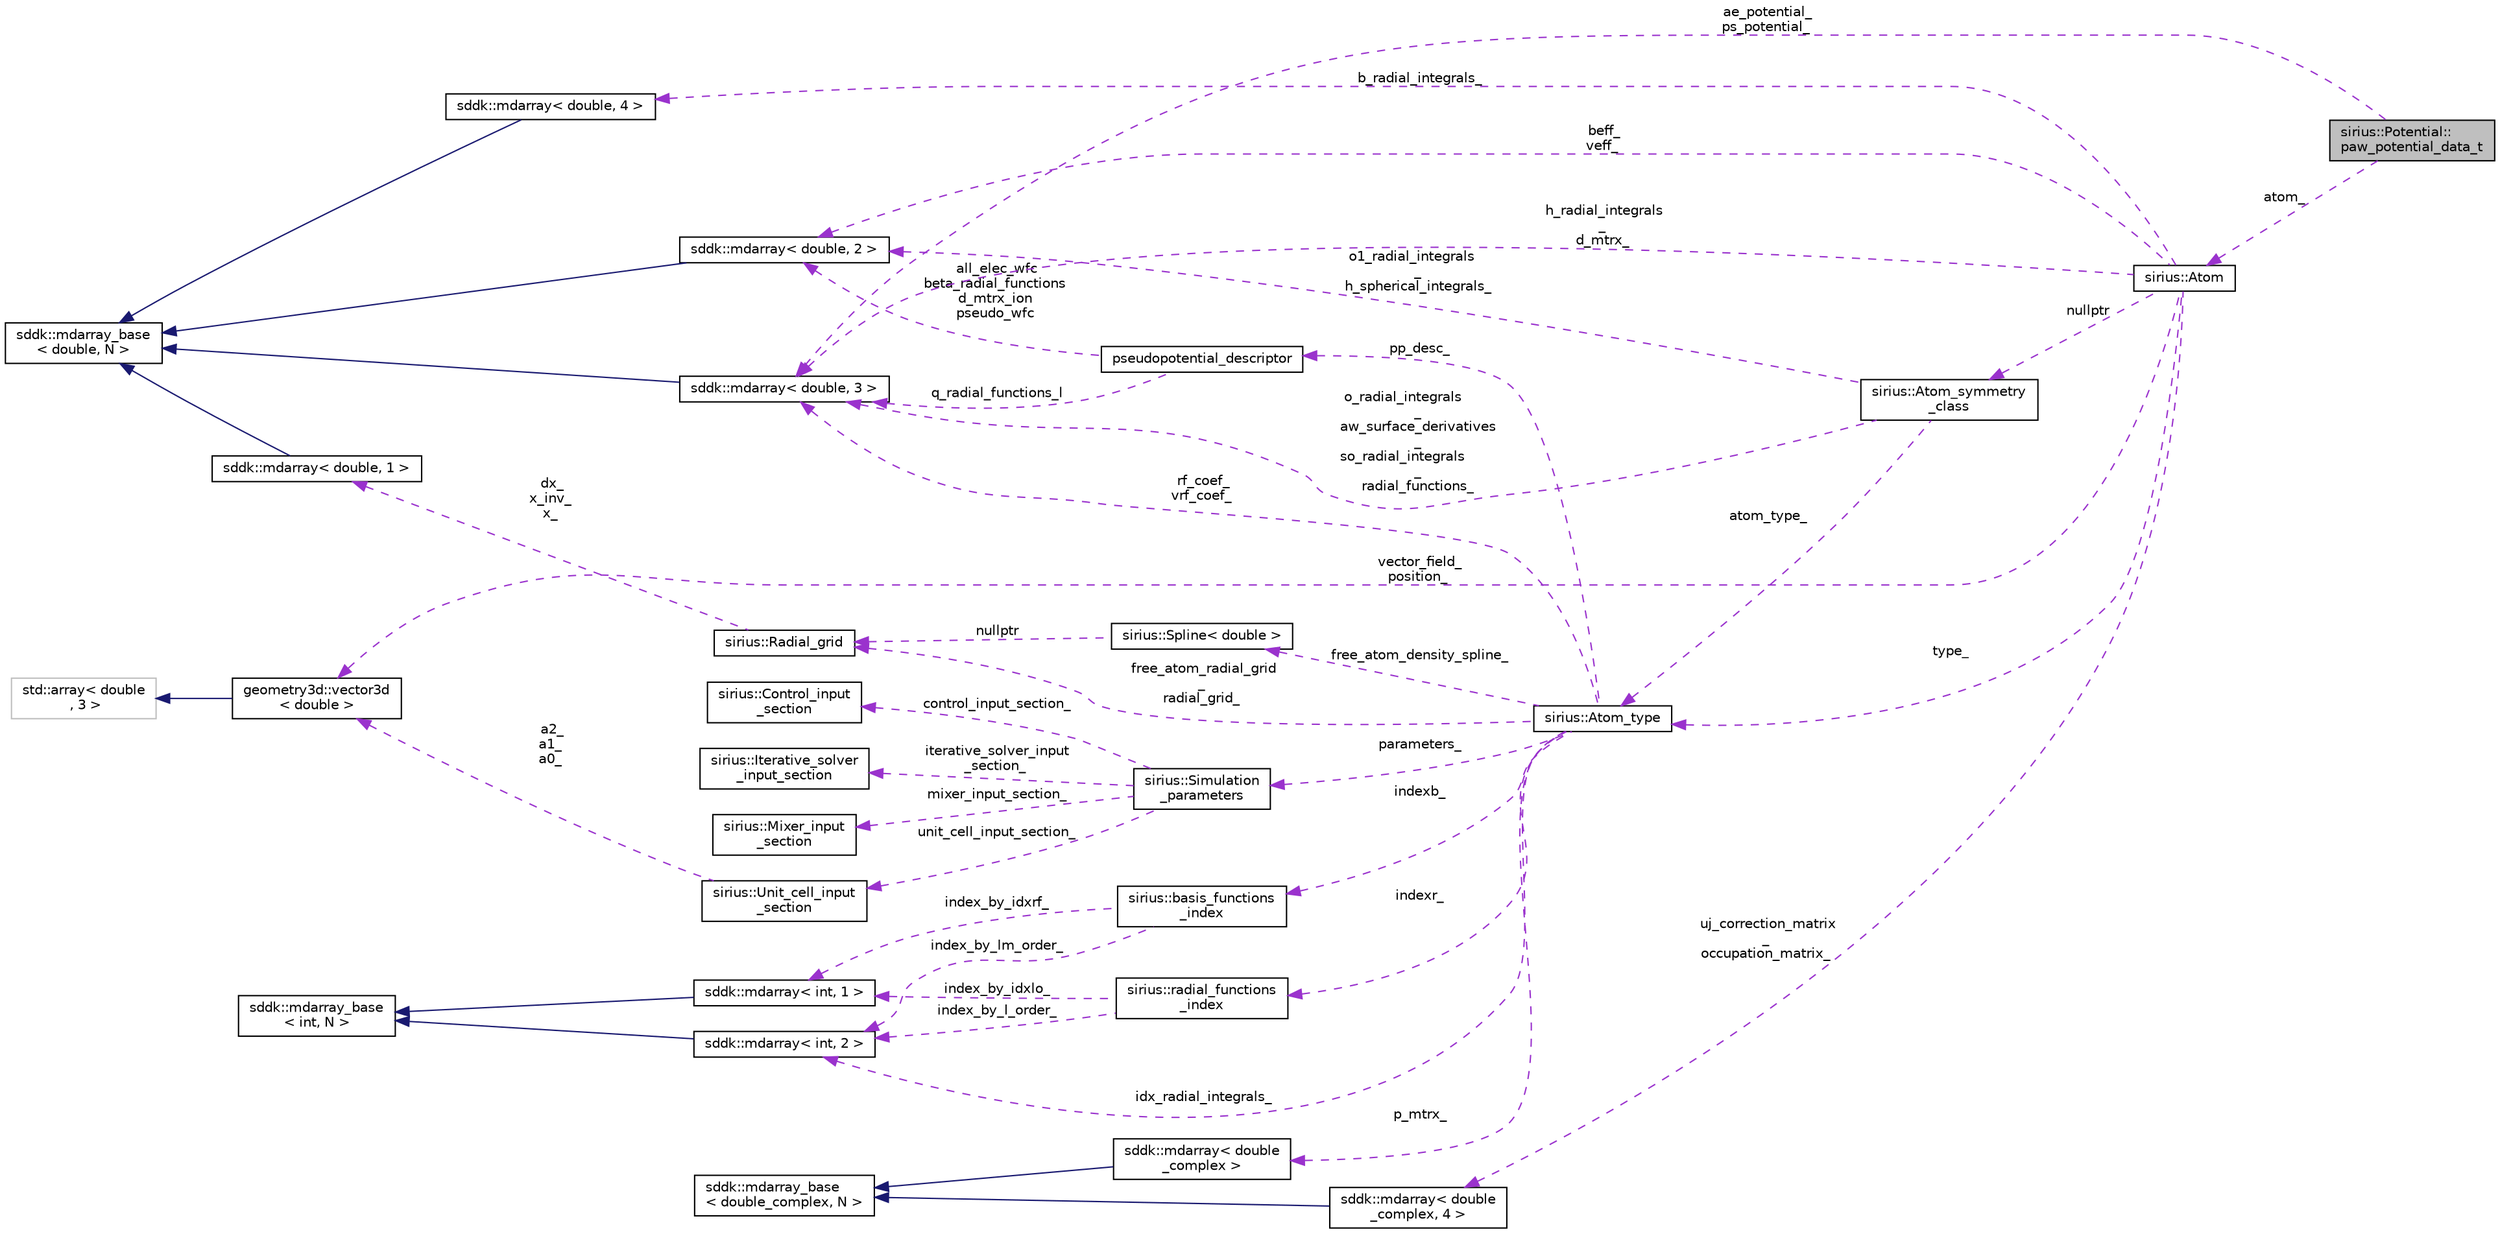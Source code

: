 digraph "sirius::Potential::paw_potential_data_t"
{
 // INTERACTIVE_SVG=YES
  edge [fontname="Helvetica",fontsize="10",labelfontname="Helvetica",labelfontsize="10"];
  node [fontname="Helvetica",fontsize="10",shape=record];
  rankdir="LR";
  Node1 [label="sirius::Potential::\lpaw_potential_data_t",height=0.2,width=0.4,color="black", fillcolor="grey75", style="filled", fontcolor="black"];
  Node2 -> Node1 [dir="back",color="darkorchid3",fontsize="10",style="dashed",label=" atom_" ,fontname="Helvetica"];
  Node2 [label="sirius::Atom",height=0.2,width=0.4,color="black", fillcolor="white", style="filled",URL="$classsirius_1_1_atom.html",tooltip="Data and methods specific to the actual atom in the unit cell. "];
  Node3 -> Node2 [dir="back",color="darkorchid3",fontsize="10",style="dashed",label=" uj_correction_matrix\l_\noccupation_matrix_" ,fontname="Helvetica"];
  Node3 [label="sddk::mdarray\< double\l_complex, 4 \>",height=0.2,width=0.4,color="black", fillcolor="white", style="filled",URL="$classsddk_1_1mdarray.html"];
  Node4 -> Node3 [dir="back",color="midnightblue",fontsize="10",style="solid",fontname="Helvetica"];
  Node4 [label="sddk::mdarray_base\l\< double_complex, N \>",height=0.2,width=0.4,color="black", fillcolor="white", style="filled",URL="$classsddk_1_1mdarray__base.html"];
  Node5 -> Node2 [dir="back",color="darkorchid3",fontsize="10",style="dashed",label=" type_" ,fontname="Helvetica"];
  Node5 [label="sirius::Atom_type",height=0.2,width=0.4,color="black", fillcolor="white", style="filled",URL="$classsirius_1_1_atom__type.html"];
  Node6 -> Node5 [dir="back",color="darkorchid3",fontsize="10",style="dashed",label=" pp_desc_" ,fontname="Helvetica"];
  Node6 [label="pseudopotential_descriptor",height=0.2,width=0.4,color="black", fillcolor="white", style="filled",URL="$structpseudopotential__descriptor.html"];
  Node7 -> Node6 [dir="back",color="darkorchid3",fontsize="10",style="dashed",label=" all_elec_wfc\nbeta_radial_functions\nd_mtrx_ion\npseudo_wfc" ,fontname="Helvetica"];
  Node7 [label="sddk::mdarray\< double, 2 \>",height=0.2,width=0.4,color="black", fillcolor="white", style="filled",URL="$classsddk_1_1mdarray.html"];
  Node8 -> Node7 [dir="back",color="midnightblue",fontsize="10",style="solid",fontname="Helvetica"];
  Node8 [label="sddk::mdarray_base\l\< double, N \>",height=0.2,width=0.4,color="black", fillcolor="white", style="filled",URL="$classsddk_1_1mdarray__base.html"];
  Node9 -> Node6 [dir="back",color="darkorchid3",fontsize="10",style="dashed",label=" q_radial_functions_l" ,fontname="Helvetica"];
  Node9 [label="sddk::mdarray\< double, 3 \>",height=0.2,width=0.4,color="black", fillcolor="white", style="filled",URL="$classsddk_1_1mdarray.html"];
  Node8 -> Node9 [dir="back",color="midnightblue",fontsize="10",style="solid",fontname="Helvetica"];
  Node10 -> Node5 [dir="back",color="darkorchid3",fontsize="10",style="dashed",label=" idx_radial_integrals_" ,fontname="Helvetica"];
  Node10 [label="sddk::mdarray\< int, 2 \>",height=0.2,width=0.4,color="black", fillcolor="white", style="filled",URL="$classsddk_1_1mdarray.html"];
  Node11 -> Node10 [dir="back",color="midnightblue",fontsize="10",style="solid",fontname="Helvetica"];
  Node11 [label="sddk::mdarray_base\l\< int, N \>",height=0.2,width=0.4,color="black", fillcolor="white", style="filled",URL="$classsddk_1_1mdarray__base.html"];
  Node12 -> Node5 [dir="back",color="darkorchid3",fontsize="10",style="dashed",label=" free_atom_density_spline_" ,fontname="Helvetica"];
  Node12 [label="sirius::Spline\< double \>",height=0.2,width=0.4,color="black", fillcolor="white", style="filled",URL="$classsirius_1_1_spline.html"];
  Node13 -> Node12 [dir="back",color="darkorchid3",fontsize="10",style="dashed",label=" nullptr" ,fontname="Helvetica"];
  Node13 [label="sirius::Radial_grid",height=0.2,width=0.4,color="black", fillcolor="white", style="filled",URL="$classsirius_1_1_radial__grid.html",tooltip="Radial grid for a muffin-tin or an isolated atom. "];
  Node14 -> Node13 [dir="back",color="darkorchid3",fontsize="10",style="dashed",label=" dx_\nx_inv_\nx_" ,fontname="Helvetica"];
  Node14 [label="sddk::mdarray\< double, 1 \>",height=0.2,width=0.4,color="black", fillcolor="white", style="filled",URL="$classsddk_1_1mdarray.html"];
  Node8 -> Node14 [dir="back",color="midnightblue",fontsize="10",style="solid",fontname="Helvetica"];
  Node15 -> Node5 [dir="back",color="darkorchid3",fontsize="10",style="dashed",label=" p_mtrx_" ,fontname="Helvetica"];
  Node15 [label="sddk::mdarray\< double\l_complex \>",height=0.2,width=0.4,color="black", fillcolor="white", style="filled",URL="$classsddk_1_1mdarray.html"];
  Node4 -> Node15 [dir="back",color="midnightblue",fontsize="10",style="solid",fontname="Helvetica"];
  Node16 -> Node5 [dir="back",color="darkorchid3",fontsize="10",style="dashed",label=" indexr_" ,fontname="Helvetica"];
  Node16 [label="sirius::radial_functions\l_index",height=0.2,width=0.4,color="black", fillcolor="white", style="filled",URL="$classsirius_1_1radial__functions__index.html"];
  Node10 -> Node16 [dir="back",color="darkorchid3",fontsize="10",style="dashed",label=" index_by_l_order_" ,fontname="Helvetica"];
  Node17 -> Node16 [dir="back",color="darkorchid3",fontsize="10",style="dashed",label=" index_by_idxlo_" ,fontname="Helvetica"];
  Node17 [label="sddk::mdarray\< int, 1 \>",height=0.2,width=0.4,color="black", fillcolor="white", style="filled",URL="$classsddk_1_1mdarray.html"];
  Node11 -> Node17 [dir="back",color="midnightblue",fontsize="10",style="solid",fontname="Helvetica"];
  Node18 -> Node5 [dir="back",color="darkorchid3",fontsize="10",style="dashed",label=" parameters_" ,fontname="Helvetica"];
  Node18 [label="sirius::Simulation\l_parameters",height=0.2,width=0.4,color="black", fillcolor="white", style="filled",URL="$classsirius_1_1_simulation__parameters.html",tooltip="Basic parameters of the simulation. "];
  Node19 -> Node18 [dir="back",color="darkorchid3",fontsize="10",style="dashed",label=" iterative_solver_input\l_section_" ,fontname="Helvetica"];
  Node19 [label="sirius::Iterative_solver\l_input_section",height=0.2,width=0.4,color="black", fillcolor="white", style="filled",URL="$structsirius_1_1_iterative__solver__input__section.html"];
  Node20 -> Node18 [dir="back",color="darkorchid3",fontsize="10",style="dashed",label=" unit_cell_input_section_" ,fontname="Helvetica"];
  Node20 [label="sirius::Unit_cell_input\l_section",height=0.2,width=0.4,color="black", fillcolor="white", style="filled",URL="$structsirius_1_1_unit__cell__input__section.html",tooltip="Parse unit cell input section. "];
  Node21 -> Node20 [dir="back",color="darkorchid3",fontsize="10",style="dashed",label=" a2_\na1_\na0_" ,fontname="Helvetica"];
  Node21 [label="geometry3d::vector3d\l\< double \>",height=0.2,width=0.4,color="black", fillcolor="white", style="filled",URL="$classgeometry3d_1_1vector3d.html"];
  Node22 -> Node21 [dir="back",color="midnightblue",fontsize="10",style="solid",fontname="Helvetica"];
  Node22 [label="std::array\< double\l , 3 \>",height=0.2,width=0.4,color="grey75", fillcolor="white", style="filled"];
  Node23 -> Node18 [dir="back",color="darkorchid3",fontsize="10",style="dashed",label=" mixer_input_section_" ,fontname="Helvetica"];
  Node23 [label="sirius::Mixer_input\l_section",height=0.2,width=0.4,color="black", fillcolor="white", style="filled",URL="$structsirius_1_1_mixer__input__section.html"];
  Node24 -> Node18 [dir="back",color="darkorchid3",fontsize="10",style="dashed",label=" control_input_section_" ,fontname="Helvetica"];
  Node24 [label="sirius::Control_input\l_section",height=0.2,width=0.4,color="black", fillcolor="white", style="filled",URL="$structsirius_1_1_control__input__section.html",tooltip="Parse control input section. "];
  Node13 -> Node5 [dir="back",color="darkorchid3",fontsize="10",style="dashed",label=" free_atom_radial_grid\l_\nradial_grid_" ,fontname="Helvetica"];
  Node9 -> Node5 [dir="back",color="darkorchid3",fontsize="10",style="dashed",label=" rf_coef_\nvrf_coef_" ,fontname="Helvetica"];
  Node25 -> Node5 [dir="back",color="darkorchid3",fontsize="10",style="dashed",label=" indexb_" ,fontname="Helvetica"];
  Node25 [label="sirius::basis_functions\l_index",height=0.2,width=0.4,color="black", fillcolor="white", style="filled",URL="$classsirius_1_1basis__functions__index.html"];
  Node10 -> Node25 [dir="back",color="darkorchid3",fontsize="10",style="dashed",label=" index_by_lm_order_" ,fontname="Helvetica"];
  Node17 -> Node25 [dir="back",color="darkorchid3",fontsize="10",style="dashed",label=" index_by_idxrf_" ,fontname="Helvetica"];
  Node26 -> Node2 [dir="back",color="darkorchid3",fontsize="10",style="dashed",label=" nullptr" ,fontname="Helvetica"];
  Node26 [label="sirius::Atom_symmetry\l_class",height=0.2,width=0.4,color="black", fillcolor="white", style="filled",URL="$classsirius_1_1_atom__symmetry__class.html",tooltip="Data and methods specific to the symmetry class of the atom. "];
  Node5 -> Node26 [dir="back",color="darkorchid3",fontsize="10",style="dashed",label=" atom_type_" ,fontname="Helvetica"];
  Node7 -> Node26 [dir="back",color="darkorchid3",fontsize="10",style="dashed",label=" o1_radial_integrals\l_\nh_spherical_integrals_" ,fontname="Helvetica"];
  Node9 -> Node26 [dir="back",color="darkorchid3",fontsize="10",style="dashed",label=" o_radial_integrals\l_\naw_surface_derivatives\l_\nso_radial_integrals\l_\nradial_functions_" ,fontname="Helvetica"];
  Node7 -> Node2 [dir="back",color="darkorchid3",fontsize="10",style="dashed",label=" beff_\nveff_" ,fontname="Helvetica"];
  Node9 -> Node2 [dir="back",color="darkorchid3",fontsize="10",style="dashed",label=" h_radial_integrals\l_\nd_mtrx_" ,fontname="Helvetica"];
  Node27 -> Node2 [dir="back",color="darkorchid3",fontsize="10",style="dashed",label=" b_radial_integrals_" ,fontname="Helvetica"];
  Node27 [label="sddk::mdarray\< double, 4 \>",height=0.2,width=0.4,color="black", fillcolor="white", style="filled",URL="$classsddk_1_1mdarray.html"];
  Node8 -> Node27 [dir="back",color="midnightblue",fontsize="10",style="solid",fontname="Helvetica"];
  Node21 -> Node2 [dir="back",color="darkorchid3",fontsize="10",style="dashed",label=" vector_field_\nposition_" ,fontname="Helvetica"];
  Node9 -> Node1 [dir="back",color="darkorchid3",fontsize="10",style="dashed",label=" ae_potential_\nps_potential_" ,fontname="Helvetica"];
}
